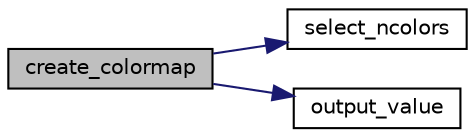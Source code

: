 digraph "create_colormap"
{
 // LATEX_PDF_SIZE
  bgcolor="transparent";
  edge [fontname="Helvetica",fontsize="10",labelfontname="Helvetica",labelfontsize="10"];
  node [fontname="Helvetica",fontsize="10",shape=record];
  rankdir="LR";
  Node25 [label="create_colormap",height=0.2,width=0.4,color="black", fillcolor="grey75", style="filled", fontcolor="black",tooltip=" "];
  Node25 -> Node26 [color="midnightblue",fontsize="10",style="solid",fontname="Helvetica"];
  Node26 [label="select_ncolors",height=0.2,width=0.4,color="black",URL="$jquant1_8c.html#ab5d9a16bb33d85a1b44ab4c093e06055",tooltip=" "];
  Node25 -> Node27 [color="midnightblue",fontsize="10",style="solid",fontname="Helvetica"];
  Node27 [label="output_value",height=0.2,width=0.4,color="black",URL="$jquant1_8c.html#afce74e0cd4ab990ec7bd30f54ca315ae",tooltip=" "];
}
